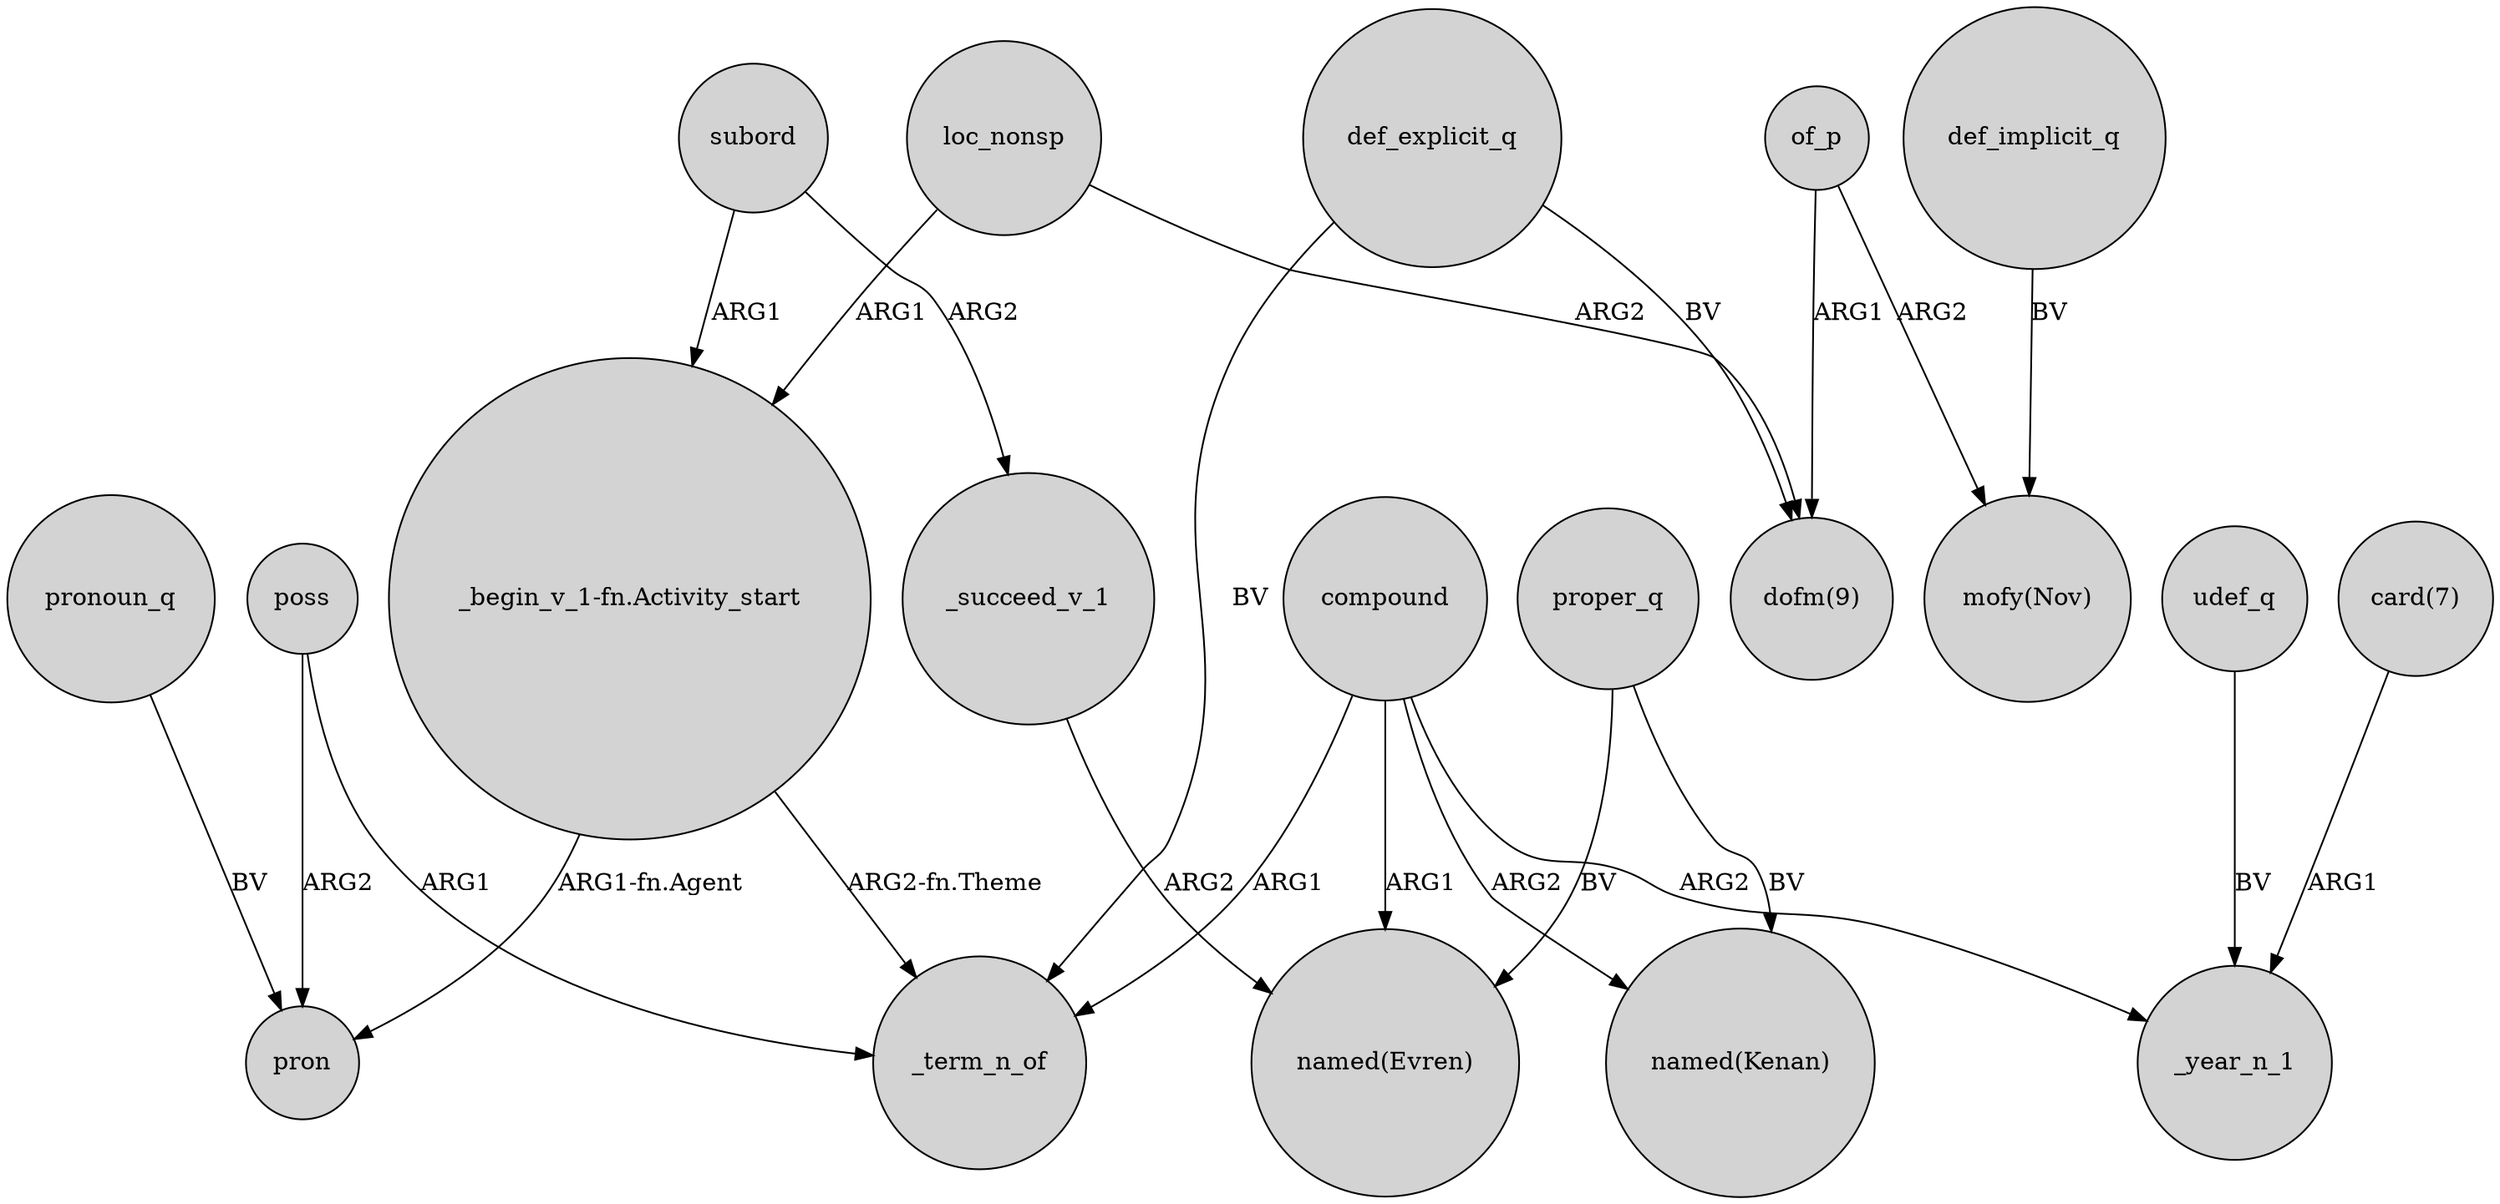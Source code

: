 digraph {
	node [shape=circle style=filled]
	compound -> _term_n_of [label=ARG1]
	"_begin_v_1-fn.Activity_start" -> _term_n_of [label="ARG2-fn.Theme"]
	poss -> pron [label=ARG2]
	"_begin_v_1-fn.Activity_start" -> pron [label="ARG1-fn.Agent"]
	compound -> "named(Kenan)" [label=ARG2]
	subord -> _succeed_v_1 [label=ARG2]
	subord -> "_begin_v_1-fn.Activity_start" [label=ARG1]
	poss -> _term_n_of [label=ARG1]
	proper_q -> "named(Evren)" [label=BV]
	loc_nonsp -> "_begin_v_1-fn.Activity_start" [label=ARG1]
	pronoun_q -> pron [label=BV]
	proper_q -> "named(Kenan)" [label=BV]
	compound -> "named(Evren)" [label=ARG1]
	of_p -> "dofm(9)" [label=ARG1]
	def_explicit_q -> "dofm(9)" [label=BV]
	loc_nonsp -> "dofm(9)" [label=ARG2]
	udef_q -> _year_n_1 [label=BV]
	of_p -> "mofy(Nov)" [label=ARG2]
	def_implicit_q -> "mofy(Nov)" [label=BV]
	def_explicit_q -> _term_n_of [label=BV]
	_succeed_v_1 -> "named(Evren)" [label=ARG2]
	compound -> _year_n_1 [label=ARG2]
	"card(7)" -> _year_n_1 [label=ARG1]
}
